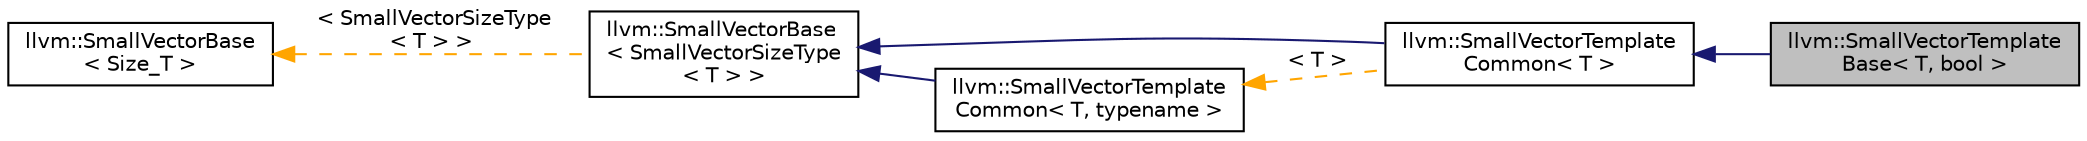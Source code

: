 digraph "llvm::SmallVectorTemplateBase&lt; T, bool &gt;"
{
 // LATEX_PDF_SIZE
  bgcolor="transparent";
  edge [fontname="Helvetica",fontsize="10",labelfontname="Helvetica",labelfontsize="10"];
  node [fontname="Helvetica",fontsize="10",shape=record];
  rankdir="LR";
  Node1 [label="llvm::SmallVectorTemplate\lBase\< T, bool \>",height=0.2,width=0.4,color="black", fillcolor="grey75", style="filled", fontcolor="black",tooltip="SmallVectorTemplateBase<TriviallyCopyable = false> - This is where we put method implementations that..."];
  Node2 -> Node1 [dir="back",color="midnightblue",fontsize="10",style="solid",fontname="Helvetica"];
  Node2 [label="llvm::SmallVectorTemplate\lCommon\< T \>",height=0.2,width=0.4,color="black",URL="$classllvm_1_1SmallVectorTemplateCommon.html",tooltip=" "];
  Node3 -> Node2 [dir="back",color="midnightblue",fontsize="10",style="solid",fontname="Helvetica"];
  Node3 [label="llvm::SmallVectorBase\l\< SmallVectorSizeType\l\< T \> \>",height=0.2,width=0.4,color="black",URL="$classllvm_1_1SmallVectorBase.html",tooltip=" "];
  Node4 -> Node3 [dir="back",color="orange",fontsize="10",style="dashed",label=" \< SmallVectorSizeType\l\< T \> \>" ,fontname="Helvetica"];
  Node4 [label="llvm::SmallVectorBase\l\< Size_T \>",height=0.2,width=0.4,color="black",URL="$classllvm_1_1SmallVectorBase.html",tooltip="This is all the stuff common to all SmallVectors."];
  Node5 -> Node2 [dir="back",color="orange",fontsize="10",style="dashed",label=" \< T \>" ,fontname="Helvetica"];
  Node5 [label="llvm::SmallVectorTemplate\lCommon\< T, typename \>",height=0.2,width=0.4,color="black",URL="$classllvm_1_1SmallVectorTemplateCommon.html",tooltip="This is the part of SmallVectorTemplateBase which does not depend on whether the type T is a POD."];
  Node3 -> Node5 [dir="back",color="midnightblue",fontsize="10",style="solid",fontname="Helvetica"];
}
